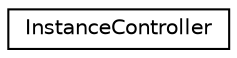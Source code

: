 digraph "Graphical Class Hierarchy"
{
  edge [fontname="Helvetica",fontsize="10",labelfontname="Helvetica",labelfontsize="10"];
  node [fontname="Helvetica",fontsize="10",shape=record];
  rankdir="LR";
  Node0 [label="InstanceController",height=0.2,width=0.4,color="black", fillcolor="white", style="filled",URL="$classInstanceController.html"];
}
